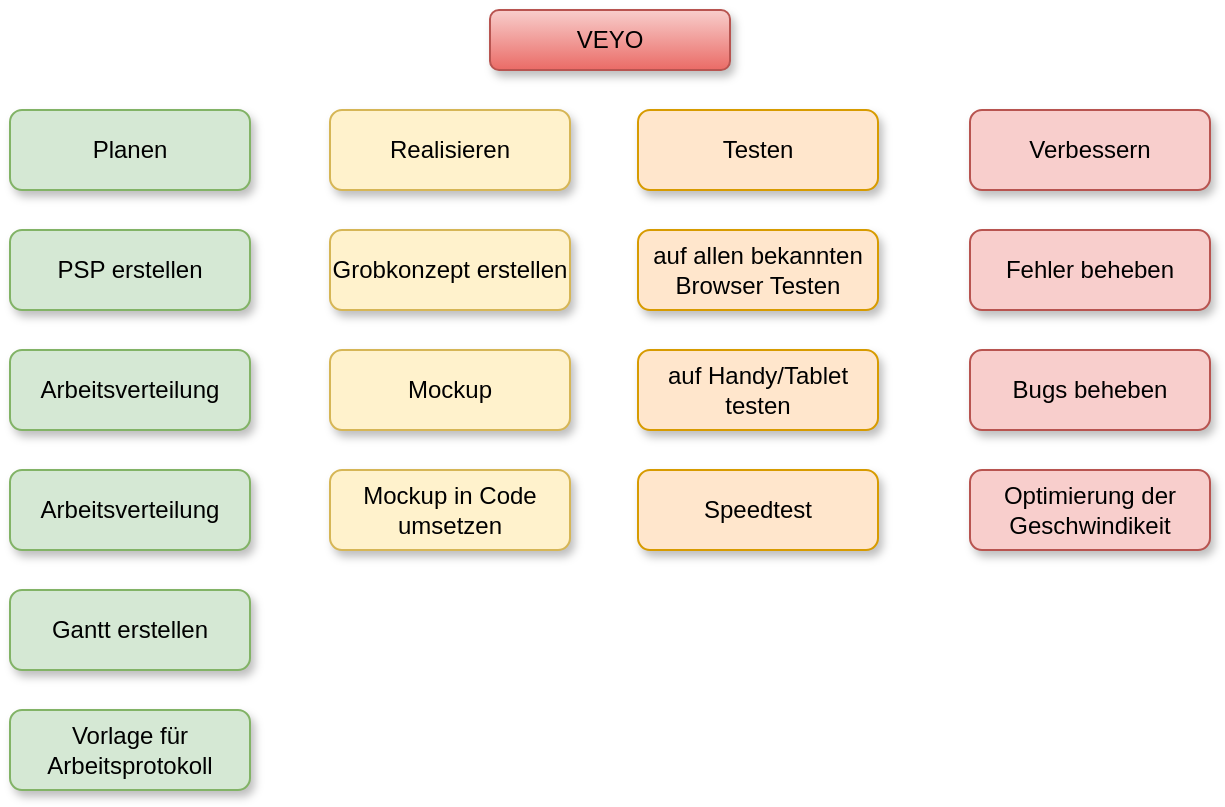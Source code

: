 <mxfile version="13.1.14" type="github"><diagram id="P0QhtILqbXF-GK0AJ2F4" name="Page-1"><mxGraphModel dx="826" dy="627" grid="1" gridSize="10" guides="1" tooltips="1" connect="1" arrows="1" fold="1" page="1" pageScale="1" pageWidth="827" pageHeight="1169" math="0" shadow="0"><root><mxCell id="0"/><mxCell id="1" parent="0"/><mxCell id="p1M66HnoZPTSb0wFInZr-1" value="VEYO" style="rounded=1;whiteSpace=wrap;html=1;glass=0;comic=0;shadow=1;fillColor=#f8cecc;strokeColor=#b85450;gradientColor=#ea6b66;" vertex="1" parent="1"><mxGeometry x="280" y="70" width="120" height="30" as="geometry"/></mxCell><mxCell id="p1M66HnoZPTSb0wFInZr-2" value="Planen" style="rounded=1;whiteSpace=wrap;html=1;glass=0;comic=0;shadow=1;fillColor=#d5e8d4;strokeColor=#82b366;" vertex="1" parent="1"><mxGeometry x="40" y="120" width="120" height="40" as="geometry"/></mxCell><mxCell id="p1M66HnoZPTSb0wFInZr-7" value="PSP erstellen" style="rounded=1;whiteSpace=wrap;html=1;glass=0;comic=0;shadow=1;fillColor=#d5e8d4;strokeColor=#82b366;" vertex="1" parent="1"><mxGeometry x="40" y="180" width="120" height="40" as="geometry"/></mxCell><mxCell id="p1M66HnoZPTSb0wFInZr-10" value="Arbeitsverteilung" style="rounded=1;whiteSpace=wrap;html=1;glass=0;comic=0;shadow=1;fillColor=#d5e8d4;strokeColor=#82b366;" vertex="1" parent="1"><mxGeometry x="40" y="240" width="120" height="40" as="geometry"/></mxCell><mxCell id="p1M66HnoZPTSb0wFInZr-11" value="Arbeitsverteilung" style="rounded=1;whiteSpace=wrap;html=1;glass=0;comic=0;shadow=1;fillColor=#d5e8d4;strokeColor=#82b366;" vertex="1" parent="1"><mxGeometry x="40" y="300" width="120" height="40" as="geometry"/></mxCell><mxCell id="p1M66HnoZPTSb0wFInZr-12" value="Gantt erstellen" style="rounded=1;whiteSpace=wrap;html=1;glass=0;comic=0;shadow=1;fillColor=#d5e8d4;strokeColor=#82b366;" vertex="1" parent="1"><mxGeometry x="40" y="360" width="120" height="40" as="geometry"/></mxCell><mxCell id="p1M66HnoZPTSb0wFInZr-13" value="Vorlage für Arbeitsprotokoll" style="rounded=1;whiteSpace=wrap;html=1;glass=0;comic=0;shadow=1;fillColor=#d5e8d4;strokeColor=#82b366;" vertex="1" parent="1"><mxGeometry x="40" y="420" width="120" height="40" as="geometry"/></mxCell><mxCell id="p1M66HnoZPTSb0wFInZr-15" value="Realisieren" style="rounded=1;whiteSpace=wrap;html=1;glass=0;comic=0;shadow=1;fillColor=#fff2cc;strokeColor=#d6b656;" vertex="1" parent="1"><mxGeometry x="200" y="120" width="120" height="40" as="geometry"/></mxCell><mxCell id="p1M66HnoZPTSb0wFInZr-16" value="Grobkonzept erstellen" style="rounded=1;whiteSpace=wrap;html=1;glass=0;comic=0;shadow=1;fillColor=#fff2cc;strokeColor=#d6b656;" vertex="1" parent="1"><mxGeometry x="200" y="180" width="120" height="40" as="geometry"/></mxCell><mxCell id="p1M66HnoZPTSb0wFInZr-17" value="Mockup" style="rounded=1;whiteSpace=wrap;html=1;glass=0;comic=0;shadow=1;fillColor=#fff2cc;strokeColor=#d6b656;" vertex="1" parent="1"><mxGeometry x="200" y="240" width="120" height="40" as="geometry"/></mxCell><mxCell id="p1M66HnoZPTSb0wFInZr-18" value="Mockup in Code umsetzen" style="rounded=1;whiteSpace=wrap;html=1;glass=0;comic=0;shadow=1;fillColor=#fff2cc;strokeColor=#d6b656;" vertex="1" parent="1"><mxGeometry x="200" y="300" width="120" height="40" as="geometry"/></mxCell><mxCell id="p1M66HnoZPTSb0wFInZr-21" value="Testen" style="rounded=1;whiteSpace=wrap;html=1;glass=0;comic=0;shadow=1;fillColor=#ffe6cc;strokeColor=#d79b00;" vertex="1" parent="1"><mxGeometry x="354" y="120" width="120" height="40" as="geometry"/></mxCell><mxCell id="p1M66HnoZPTSb0wFInZr-22" value="auf allen bekannten Browser Testen" style="rounded=1;whiteSpace=wrap;html=1;glass=0;comic=0;shadow=1;fillColor=#ffe6cc;strokeColor=#d79b00;" vertex="1" parent="1"><mxGeometry x="354" y="180" width="120" height="40" as="geometry"/></mxCell><mxCell id="p1M66HnoZPTSb0wFInZr-23" value="auf Handy/Tablet testen" style="rounded=1;whiteSpace=wrap;html=1;glass=0;comic=0;shadow=1;fillColor=#ffe6cc;strokeColor=#d79b00;" vertex="1" parent="1"><mxGeometry x="354" y="240" width="120" height="40" as="geometry"/></mxCell><mxCell id="p1M66HnoZPTSb0wFInZr-24" value="Speedtest" style="rounded=1;whiteSpace=wrap;html=1;glass=0;comic=0;shadow=1;fillColor=#ffe6cc;strokeColor=#d79b00;" vertex="1" parent="1"><mxGeometry x="354" y="300" width="120" height="40" as="geometry"/></mxCell><mxCell id="p1M66HnoZPTSb0wFInZr-27" value="Verbessern" style="rounded=1;whiteSpace=wrap;html=1;glass=0;comic=0;shadow=1;fillColor=#f8cecc;strokeColor=#b85450;" vertex="1" parent="1"><mxGeometry x="520" y="120" width="120" height="40" as="geometry"/></mxCell><mxCell id="p1M66HnoZPTSb0wFInZr-28" value="Fehler beheben" style="rounded=1;whiteSpace=wrap;html=1;glass=0;comic=0;shadow=1;fillColor=#f8cecc;strokeColor=#b85450;" vertex="1" parent="1"><mxGeometry x="520" y="180" width="120" height="40" as="geometry"/></mxCell><mxCell id="p1M66HnoZPTSb0wFInZr-29" value="Bugs beheben" style="rounded=1;whiteSpace=wrap;html=1;glass=0;comic=0;shadow=1;fillColor=#f8cecc;strokeColor=#b85450;" vertex="1" parent="1"><mxGeometry x="520" y="240" width="120" height="40" as="geometry"/></mxCell><mxCell id="p1M66HnoZPTSb0wFInZr-30" value="Optimierung der Geschwindikeit" style="rounded=1;whiteSpace=wrap;html=1;glass=0;comic=0;shadow=1;fillColor=#f8cecc;strokeColor=#b85450;" vertex="1" parent="1"><mxGeometry x="520" y="300" width="120" height="40" as="geometry"/></mxCell></root></mxGraphModel></diagram></mxfile>